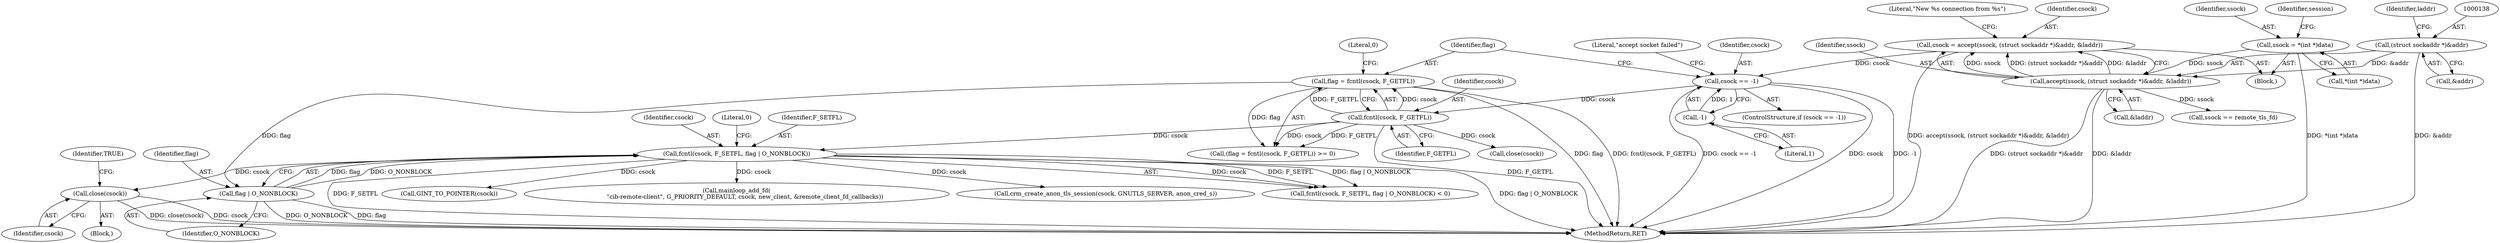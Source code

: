 digraph "0_pacemaker_564f7cc2a51dcd2f28ab12a13394f31be5aa3c93_2@API" {
"1000186" [label="(Call,close(csock))"];
"1000176" [label="(Call,fcntl(csock, F_SETFL, flag | O_NONBLOCK))"];
"1000169" [label="(Call,fcntl(csock, F_GETFL))"];
"1000156" [label="(Call,csock == -1)"];
"1000133" [label="(Call,csock = accept(ssock, (struct sockaddr *)&addr, &laddr))"];
"1000135" [label="(Call,accept(ssock, (struct sockaddr *)&addr, &laddr))"];
"1000113" [label="(Call,ssock = *(int *)data)"];
"1000137" [label="(Call,(struct sockaddr *)&addr)"];
"1000158" [label="(Call,-1)"];
"1000179" [label="(Call,flag | O_NONBLOCK)"];
"1000167" [label="(Call,flag = fcntl(csock, F_GETFL))"];
"1000159" [label="(Literal,1)"];
"1000156" [label="(Call,csock == -1)"];
"1000189" [label="(Identifier,TRUE)"];
"1000177" [label="(Identifier,csock)"];
"1000162" [label="(Literal,\"accept socket failed\")"];
"1000183" [label="(Block,)"];
"1000176" [label="(Call,fcntl(csock, F_SETFL, flag | O_NONBLOCK))"];
"1000267" [label="(Call,GINT_TO_POINTER(csock))"];
"1000114" [label="(Identifier,ssock)"];
"1000146" [label="(Call,ssock == remote_tls_fd)"];
"1000141" [label="(Call,&laddr)"];
"1000169" [label="(Call,fcntl(csock, F_GETFL))"];
"1000166" [label="(Call,(flag = fcntl(csock, F_GETFL)) >= 0)"];
"1000171" [label="(Identifier,F_GETFL)"];
"1000139" [label="(Call,&addr)"];
"1000137" [label="(Call,(struct sockaddr *)&addr)"];
"1000288" [label="(MethodReturn,RET)"];
"1000187" [label="(Identifier,csock)"];
"1000115" [label="(Call,*(int *)data)"];
"1000172" [label="(Literal,0)"];
"1000144" [label="(Literal,\"New %s connection from %s\")"];
"1000179" [label="(Call,flag | O_NONBLOCK)"];
"1000157" [label="(Identifier,csock)"];
"1000158" [label="(Call,-1)"];
"1000273" [label="(Call,mainloop_add_fd(\n         \"cib-remote-client\", G_PRIORITY_DEFAULT, csock, new_client, &remote_client_fd_callbacks))"];
"1000182" [label="(Literal,0)"];
"1000170" [label="(Identifier,csock)"];
"1000194" [label="(Call,close(csock))"];
"1000205" [label="(Call,crm_create_anon_tls_session(csock, GNUTLS_SERVER, anon_cred_s))"];
"1000180" [label="(Identifier,flag)"];
"1000181" [label="(Identifier,O_NONBLOCK)"];
"1000167" [label="(Call,flag = fcntl(csock, F_GETFL))"];
"1000175" [label="(Call,fcntl(csock, F_SETFL, flag | O_NONBLOCK) < 0)"];
"1000136" [label="(Identifier,ssock)"];
"1000178" [label="(Identifier,F_SETFL)"];
"1000105" [label="(Block,)"];
"1000155" [label="(ControlStructure,if (csock == -1))"];
"1000133" [label="(Call,csock = accept(ssock, (struct sockaddr *)&addr, &laddr))"];
"1000142" [label="(Identifier,laddr)"];
"1000168" [label="(Identifier,flag)"];
"1000113" [label="(Call,ssock = *(int *)data)"];
"1000186" [label="(Call,close(csock))"];
"1000135" [label="(Call,accept(ssock, (struct sockaddr *)&addr, &laddr))"];
"1000122" [label="(Identifier,session)"];
"1000134" [label="(Identifier,csock)"];
"1000186" -> "1000183"  [label="AST: "];
"1000186" -> "1000187"  [label="CFG: "];
"1000187" -> "1000186"  [label="AST: "];
"1000189" -> "1000186"  [label="CFG: "];
"1000186" -> "1000288"  [label="DDG: csock"];
"1000186" -> "1000288"  [label="DDG: close(csock)"];
"1000176" -> "1000186"  [label="DDG: csock"];
"1000176" -> "1000175"  [label="AST: "];
"1000176" -> "1000179"  [label="CFG: "];
"1000177" -> "1000176"  [label="AST: "];
"1000178" -> "1000176"  [label="AST: "];
"1000179" -> "1000176"  [label="AST: "];
"1000182" -> "1000176"  [label="CFG: "];
"1000176" -> "1000288"  [label="DDG: F_SETFL"];
"1000176" -> "1000288"  [label="DDG: flag | O_NONBLOCK"];
"1000176" -> "1000175"  [label="DDG: csock"];
"1000176" -> "1000175"  [label="DDG: F_SETFL"];
"1000176" -> "1000175"  [label="DDG: flag | O_NONBLOCK"];
"1000169" -> "1000176"  [label="DDG: csock"];
"1000179" -> "1000176"  [label="DDG: flag"];
"1000179" -> "1000176"  [label="DDG: O_NONBLOCK"];
"1000176" -> "1000205"  [label="DDG: csock"];
"1000176" -> "1000267"  [label="DDG: csock"];
"1000176" -> "1000273"  [label="DDG: csock"];
"1000169" -> "1000167"  [label="AST: "];
"1000169" -> "1000171"  [label="CFG: "];
"1000170" -> "1000169"  [label="AST: "];
"1000171" -> "1000169"  [label="AST: "];
"1000167" -> "1000169"  [label="CFG: "];
"1000169" -> "1000288"  [label="DDG: F_GETFL"];
"1000169" -> "1000166"  [label="DDG: csock"];
"1000169" -> "1000166"  [label="DDG: F_GETFL"];
"1000169" -> "1000167"  [label="DDG: csock"];
"1000169" -> "1000167"  [label="DDG: F_GETFL"];
"1000156" -> "1000169"  [label="DDG: csock"];
"1000169" -> "1000194"  [label="DDG: csock"];
"1000156" -> "1000155"  [label="AST: "];
"1000156" -> "1000158"  [label="CFG: "];
"1000157" -> "1000156"  [label="AST: "];
"1000158" -> "1000156"  [label="AST: "];
"1000162" -> "1000156"  [label="CFG: "];
"1000168" -> "1000156"  [label="CFG: "];
"1000156" -> "1000288"  [label="DDG: csock == -1"];
"1000156" -> "1000288"  [label="DDG: csock"];
"1000156" -> "1000288"  [label="DDG: -1"];
"1000133" -> "1000156"  [label="DDG: csock"];
"1000158" -> "1000156"  [label="DDG: 1"];
"1000133" -> "1000105"  [label="AST: "];
"1000133" -> "1000135"  [label="CFG: "];
"1000134" -> "1000133"  [label="AST: "];
"1000135" -> "1000133"  [label="AST: "];
"1000144" -> "1000133"  [label="CFG: "];
"1000133" -> "1000288"  [label="DDG: accept(ssock, (struct sockaddr *)&addr, &laddr)"];
"1000135" -> "1000133"  [label="DDG: ssock"];
"1000135" -> "1000133"  [label="DDG: (struct sockaddr *)&addr"];
"1000135" -> "1000133"  [label="DDG: &laddr"];
"1000135" -> "1000141"  [label="CFG: "];
"1000136" -> "1000135"  [label="AST: "];
"1000137" -> "1000135"  [label="AST: "];
"1000141" -> "1000135"  [label="AST: "];
"1000135" -> "1000288"  [label="DDG: &laddr"];
"1000135" -> "1000288"  [label="DDG: (struct sockaddr *)&addr"];
"1000113" -> "1000135"  [label="DDG: ssock"];
"1000137" -> "1000135"  [label="DDG: &addr"];
"1000135" -> "1000146"  [label="DDG: ssock"];
"1000113" -> "1000105"  [label="AST: "];
"1000113" -> "1000115"  [label="CFG: "];
"1000114" -> "1000113"  [label="AST: "];
"1000115" -> "1000113"  [label="AST: "];
"1000122" -> "1000113"  [label="CFG: "];
"1000113" -> "1000288"  [label="DDG: *(int *)data"];
"1000137" -> "1000139"  [label="CFG: "];
"1000138" -> "1000137"  [label="AST: "];
"1000139" -> "1000137"  [label="AST: "];
"1000142" -> "1000137"  [label="CFG: "];
"1000137" -> "1000288"  [label="DDG: &addr"];
"1000158" -> "1000159"  [label="CFG: "];
"1000159" -> "1000158"  [label="AST: "];
"1000179" -> "1000181"  [label="CFG: "];
"1000180" -> "1000179"  [label="AST: "];
"1000181" -> "1000179"  [label="AST: "];
"1000179" -> "1000288"  [label="DDG: O_NONBLOCK"];
"1000179" -> "1000288"  [label="DDG: flag"];
"1000167" -> "1000179"  [label="DDG: flag"];
"1000167" -> "1000166"  [label="AST: "];
"1000168" -> "1000167"  [label="AST: "];
"1000172" -> "1000167"  [label="CFG: "];
"1000167" -> "1000288"  [label="DDG: flag"];
"1000167" -> "1000288"  [label="DDG: fcntl(csock, F_GETFL)"];
"1000167" -> "1000166"  [label="DDG: flag"];
}
